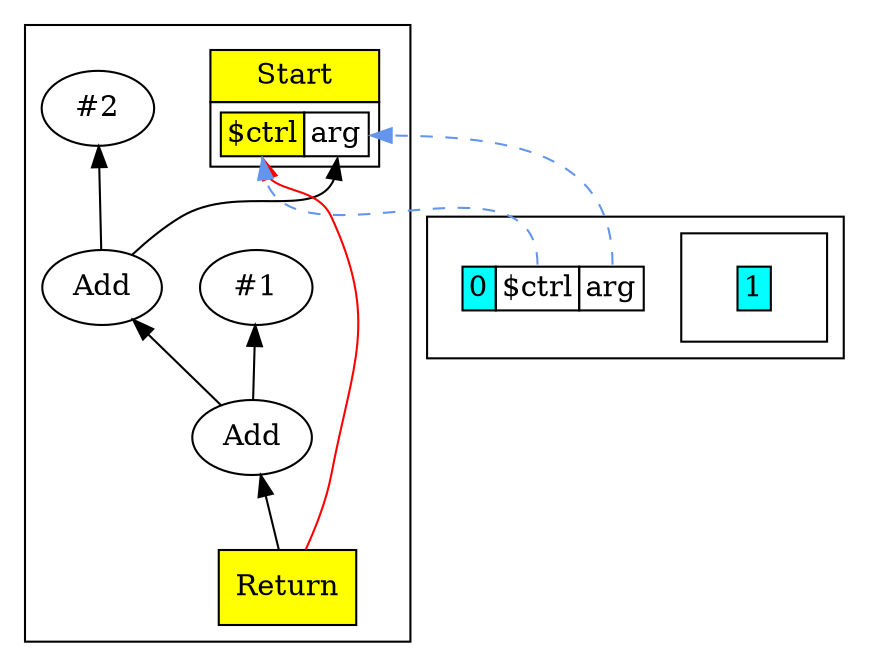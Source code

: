 digraph chapter04 {
/*
return 1+arg+2; #showGraph;
*/
	rankdir=BT;
	subgraph cluster_Nodes {
		Start1 [ shape=plaintext label=<
			<TABLE BORDER="0" CELLBORDER="1" CELLSPACING="0" CELLPADDING="4">
			<TR><TD BGCOLOR="yellow">Start</TD></TR>
			<TR><TD>
				<TABLE BORDER="0" CELLBORDER="1" CELLSPACING="0">
				<TR><TD PORT="p0" BGCOLOR="yellow">$ctrl</TD><TD PORT="p1">arg</TD></TR>
				</TABLE>
			</TD></TR>
			</TABLE>>
		];
		Con_4 [ label="#1" ];
		Con_5 [ label="#2" ];
		Add6 [ label="Add" ];
		Add7 [ label="Add" ];
		Return8 [ shape=box style=filled fillcolor=yellow label="Return" ];
	}
	node [shape=plaintext];
	subgraph cluster_0 {
		scope0 [label=<
			<TABLE BORDER="0" CELLBORDER="1" CELLSPACING="0">
			<TR><TD BGCOLOR="cyan">0</TD><TD PORT="scope0_$ctrl">$ctrl</TD><TD PORT="scope0_arg">arg</TD></TR>
			</TABLE>>];
	subgraph cluster_1 {
		scope1 [label=<
			<TABLE BORDER="0" CELLBORDER="1" CELLSPACING="0">
			<TR><TD BGCOLOR="cyan">1</TD></TR>
			</TABLE>>];
	}
	}
	Add6 -> Start1:p1;
	Add6 -> Con_5;
	Add7 -> Con_4;
	Add7 -> Add6;
	Return8 -> Start1:p0 [color=red];
	Return8 -> Add7;
	edge [style=dashed color=cornflowerblue];
	scope0:"scope0_$ctrl" -> Start1:p0;
	scope0:"scope0_arg" -> Start1:p1;
}
